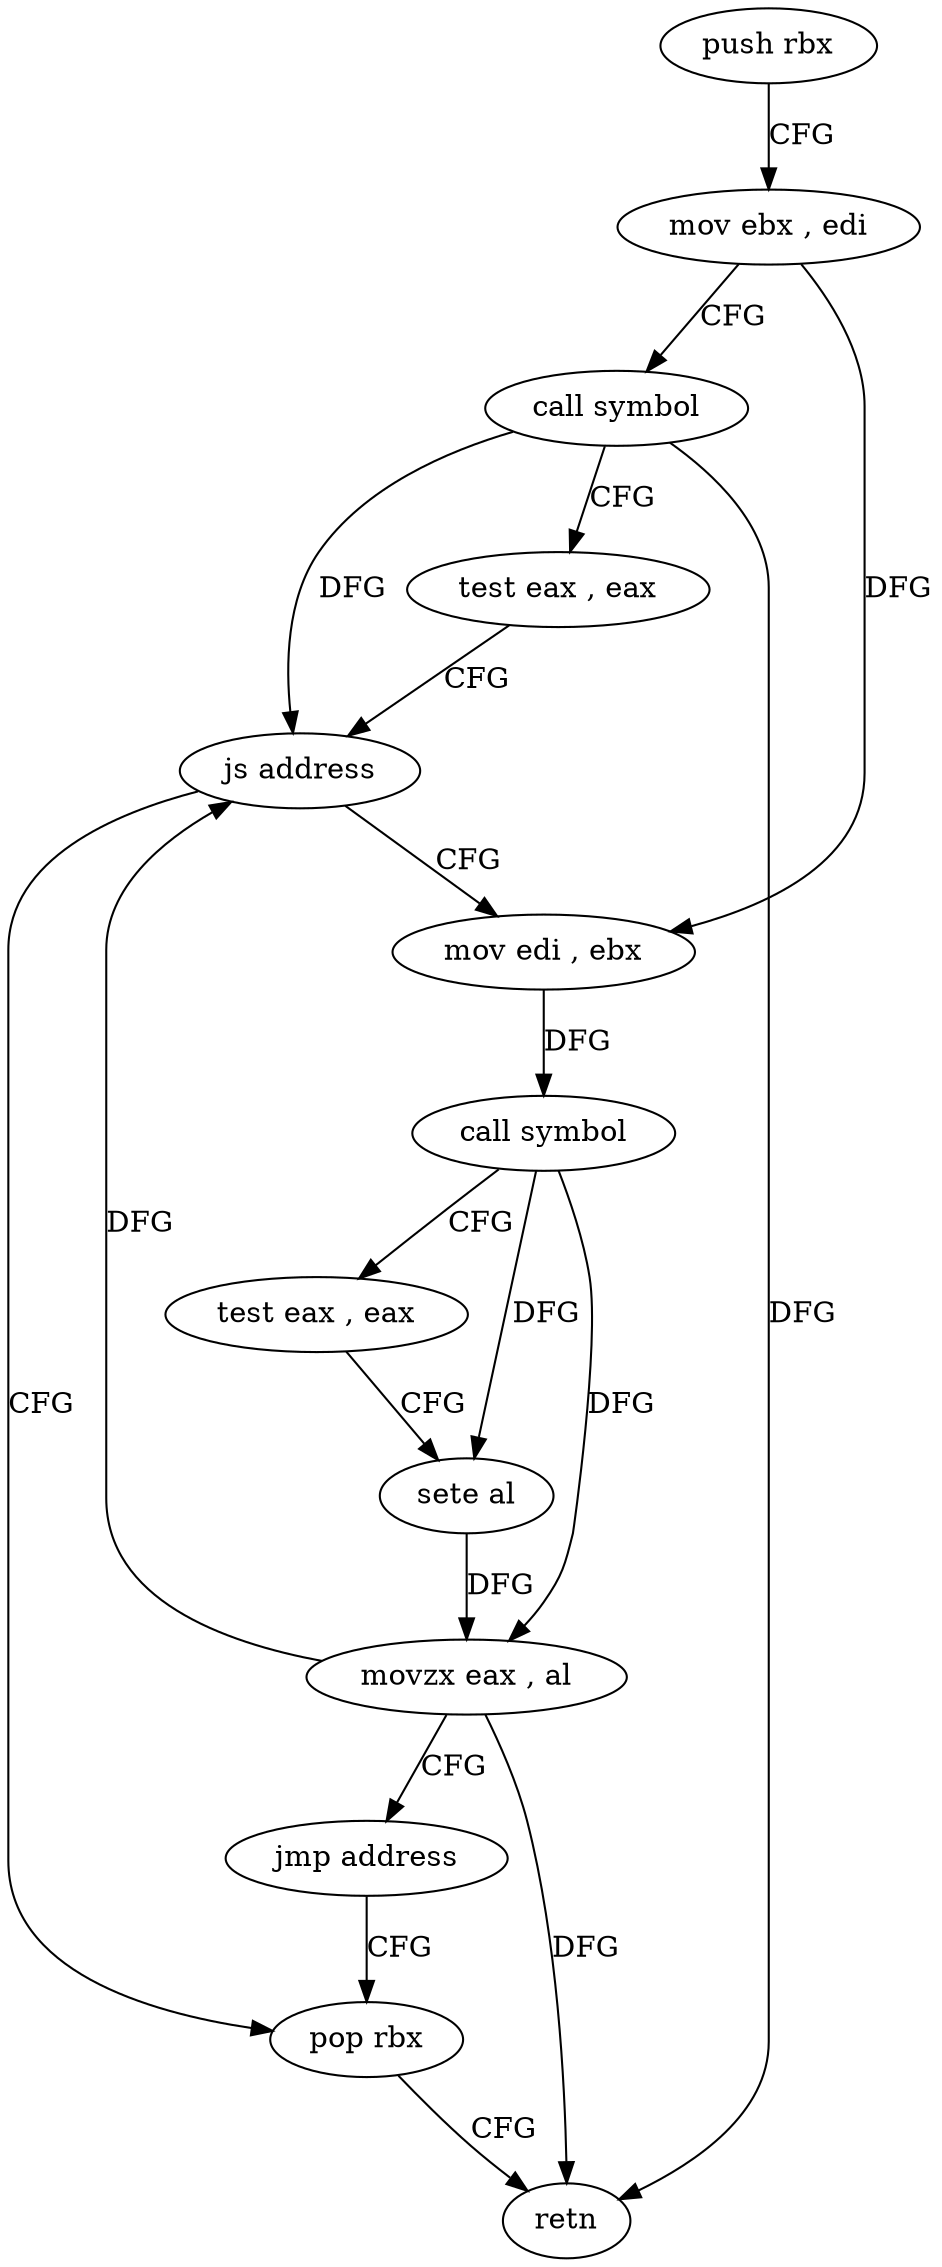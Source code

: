 digraph "func" {
"4400841" [label = "push rbx" ]
"4400842" [label = "mov ebx , edi" ]
"4400844" [label = "call symbol" ]
"4400849" [label = "test eax , eax" ]
"4400851" [label = "js address" ]
"4400855" [label = "mov edi , ebx" ]
"4400853" [label = "pop rbx" ]
"4400857" [label = "call symbol" ]
"4400862" [label = "test eax , eax" ]
"4400864" [label = "sete al" ]
"4400867" [label = "movzx eax , al" ]
"4400870" [label = "jmp address" ]
"4400854" [label = "retn" ]
"4400841" -> "4400842" [ label = "CFG" ]
"4400842" -> "4400844" [ label = "CFG" ]
"4400842" -> "4400855" [ label = "DFG" ]
"4400844" -> "4400849" [ label = "CFG" ]
"4400844" -> "4400851" [ label = "DFG" ]
"4400844" -> "4400854" [ label = "DFG" ]
"4400849" -> "4400851" [ label = "CFG" ]
"4400851" -> "4400855" [ label = "CFG" ]
"4400851" -> "4400853" [ label = "CFG" ]
"4400855" -> "4400857" [ label = "DFG" ]
"4400853" -> "4400854" [ label = "CFG" ]
"4400857" -> "4400862" [ label = "CFG" ]
"4400857" -> "4400864" [ label = "DFG" ]
"4400857" -> "4400867" [ label = "DFG" ]
"4400862" -> "4400864" [ label = "CFG" ]
"4400864" -> "4400867" [ label = "DFG" ]
"4400867" -> "4400870" [ label = "CFG" ]
"4400867" -> "4400851" [ label = "DFG" ]
"4400867" -> "4400854" [ label = "DFG" ]
"4400870" -> "4400853" [ label = "CFG" ]
}
